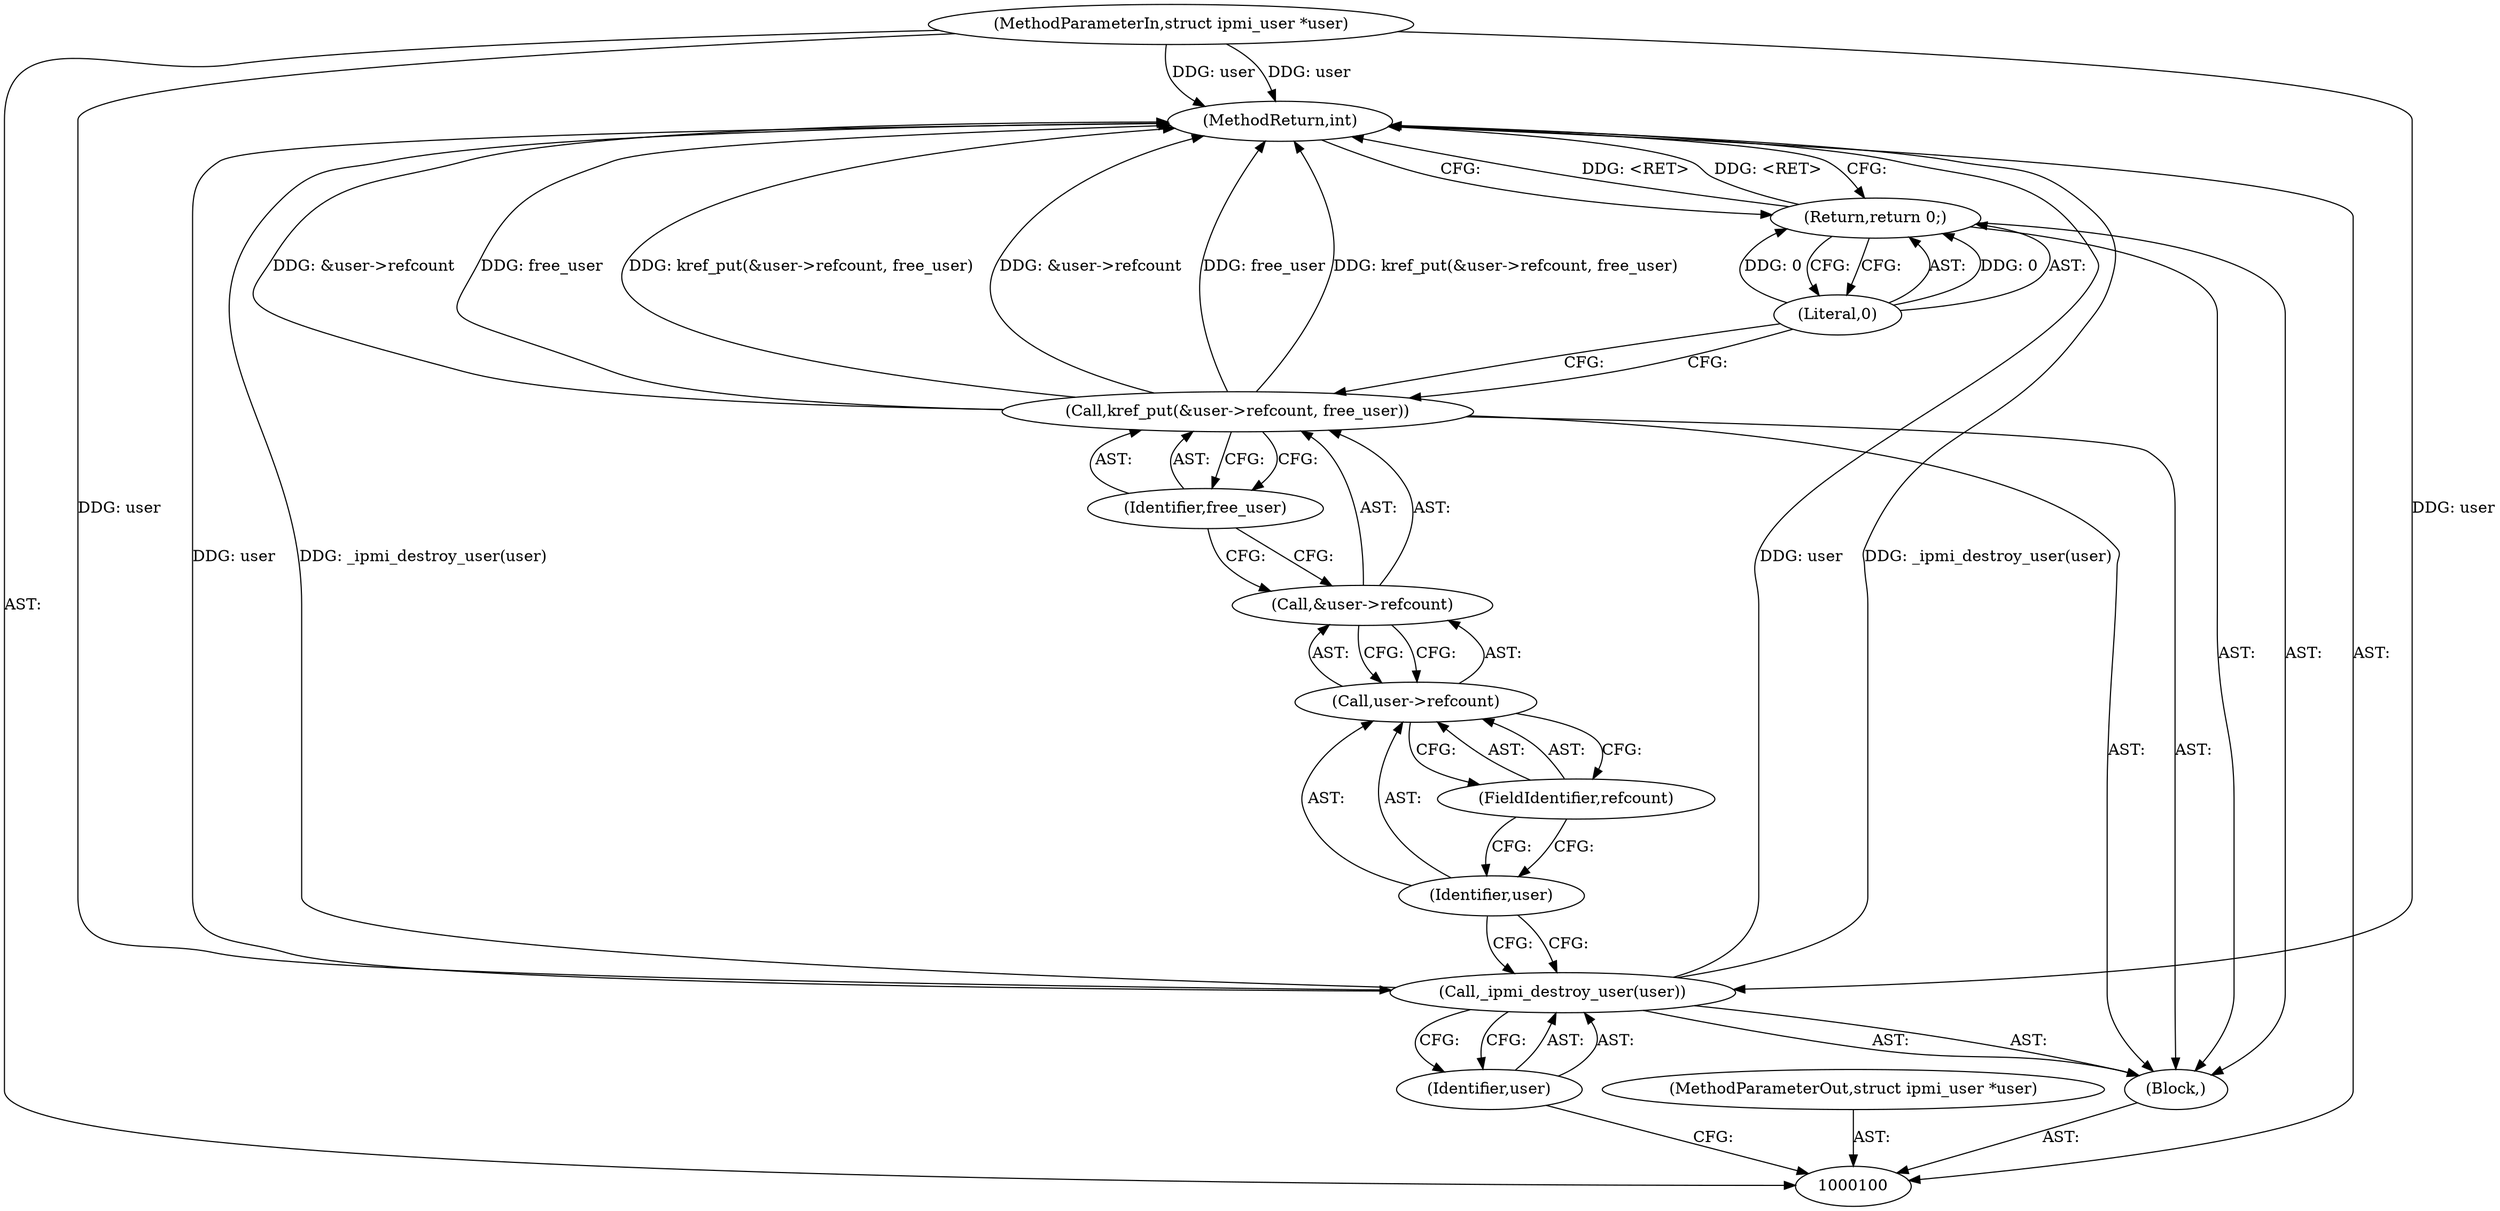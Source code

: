 digraph "0_linux_77f8269606bf95fcb232ee86f6da80886f1dfae8_0" {
"1000113" [label="(MethodReturn,int)"];
"1000101" [label="(MethodParameterIn,struct ipmi_user *user)"];
"1000137" [label="(MethodParameterOut,struct ipmi_user *user)"];
"1000102" [label="(Block,)"];
"1000103" [label="(Call,_ipmi_destroy_user(user))"];
"1000104" [label="(Identifier,user)"];
"1000106" [label="(Call,&user->refcount)"];
"1000107" [label="(Call,user->refcount)"];
"1000108" [label="(Identifier,user)"];
"1000109" [label="(FieldIdentifier,refcount)"];
"1000105" [label="(Call,kref_put(&user->refcount, free_user))"];
"1000110" [label="(Identifier,free_user)"];
"1000111" [label="(Return,return 0;)"];
"1000112" [label="(Literal,0)"];
"1000113" -> "1000100"  [label="AST: "];
"1000113" -> "1000111"  [label="CFG: "];
"1000111" -> "1000113"  [label="DDG: <RET>"];
"1000103" -> "1000113"  [label="DDG: user"];
"1000103" -> "1000113"  [label="DDG: _ipmi_destroy_user(user)"];
"1000105" -> "1000113"  [label="DDG: kref_put(&user->refcount, free_user)"];
"1000105" -> "1000113"  [label="DDG: &user->refcount"];
"1000105" -> "1000113"  [label="DDG: free_user"];
"1000101" -> "1000113"  [label="DDG: user"];
"1000101" -> "1000100"  [label="AST: "];
"1000101" -> "1000113"  [label="DDG: user"];
"1000101" -> "1000103"  [label="DDG: user"];
"1000137" -> "1000100"  [label="AST: "];
"1000102" -> "1000100"  [label="AST: "];
"1000103" -> "1000102"  [label="AST: "];
"1000105" -> "1000102"  [label="AST: "];
"1000111" -> "1000102"  [label="AST: "];
"1000103" -> "1000102"  [label="AST: "];
"1000103" -> "1000104"  [label="CFG: "];
"1000104" -> "1000103"  [label="AST: "];
"1000108" -> "1000103"  [label="CFG: "];
"1000103" -> "1000113"  [label="DDG: user"];
"1000103" -> "1000113"  [label="DDG: _ipmi_destroy_user(user)"];
"1000101" -> "1000103"  [label="DDG: user"];
"1000104" -> "1000103"  [label="AST: "];
"1000104" -> "1000100"  [label="CFG: "];
"1000103" -> "1000104"  [label="CFG: "];
"1000106" -> "1000105"  [label="AST: "];
"1000106" -> "1000107"  [label="CFG: "];
"1000107" -> "1000106"  [label="AST: "];
"1000110" -> "1000106"  [label="CFG: "];
"1000107" -> "1000106"  [label="AST: "];
"1000107" -> "1000109"  [label="CFG: "];
"1000108" -> "1000107"  [label="AST: "];
"1000109" -> "1000107"  [label="AST: "];
"1000106" -> "1000107"  [label="CFG: "];
"1000108" -> "1000107"  [label="AST: "];
"1000108" -> "1000103"  [label="CFG: "];
"1000109" -> "1000108"  [label="CFG: "];
"1000109" -> "1000107"  [label="AST: "];
"1000109" -> "1000108"  [label="CFG: "];
"1000107" -> "1000109"  [label="CFG: "];
"1000105" -> "1000102"  [label="AST: "];
"1000105" -> "1000110"  [label="CFG: "];
"1000106" -> "1000105"  [label="AST: "];
"1000110" -> "1000105"  [label="AST: "];
"1000112" -> "1000105"  [label="CFG: "];
"1000105" -> "1000113"  [label="DDG: kref_put(&user->refcount, free_user)"];
"1000105" -> "1000113"  [label="DDG: &user->refcount"];
"1000105" -> "1000113"  [label="DDG: free_user"];
"1000110" -> "1000105"  [label="AST: "];
"1000110" -> "1000106"  [label="CFG: "];
"1000105" -> "1000110"  [label="CFG: "];
"1000111" -> "1000102"  [label="AST: "];
"1000111" -> "1000112"  [label="CFG: "];
"1000112" -> "1000111"  [label="AST: "];
"1000113" -> "1000111"  [label="CFG: "];
"1000111" -> "1000113"  [label="DDG: <RET>"];
"1000112" -> "1000111"  [label="DDG: 0"];
"1000112" -> "1000111"  [label="AST: "];
"1000112" -> "1000105"  [label="CFG: "];
"1000111" -> "1000112"  [label="CFG: "];
"1000112" -> "1000111"  [label="DDG: 0"];
}
